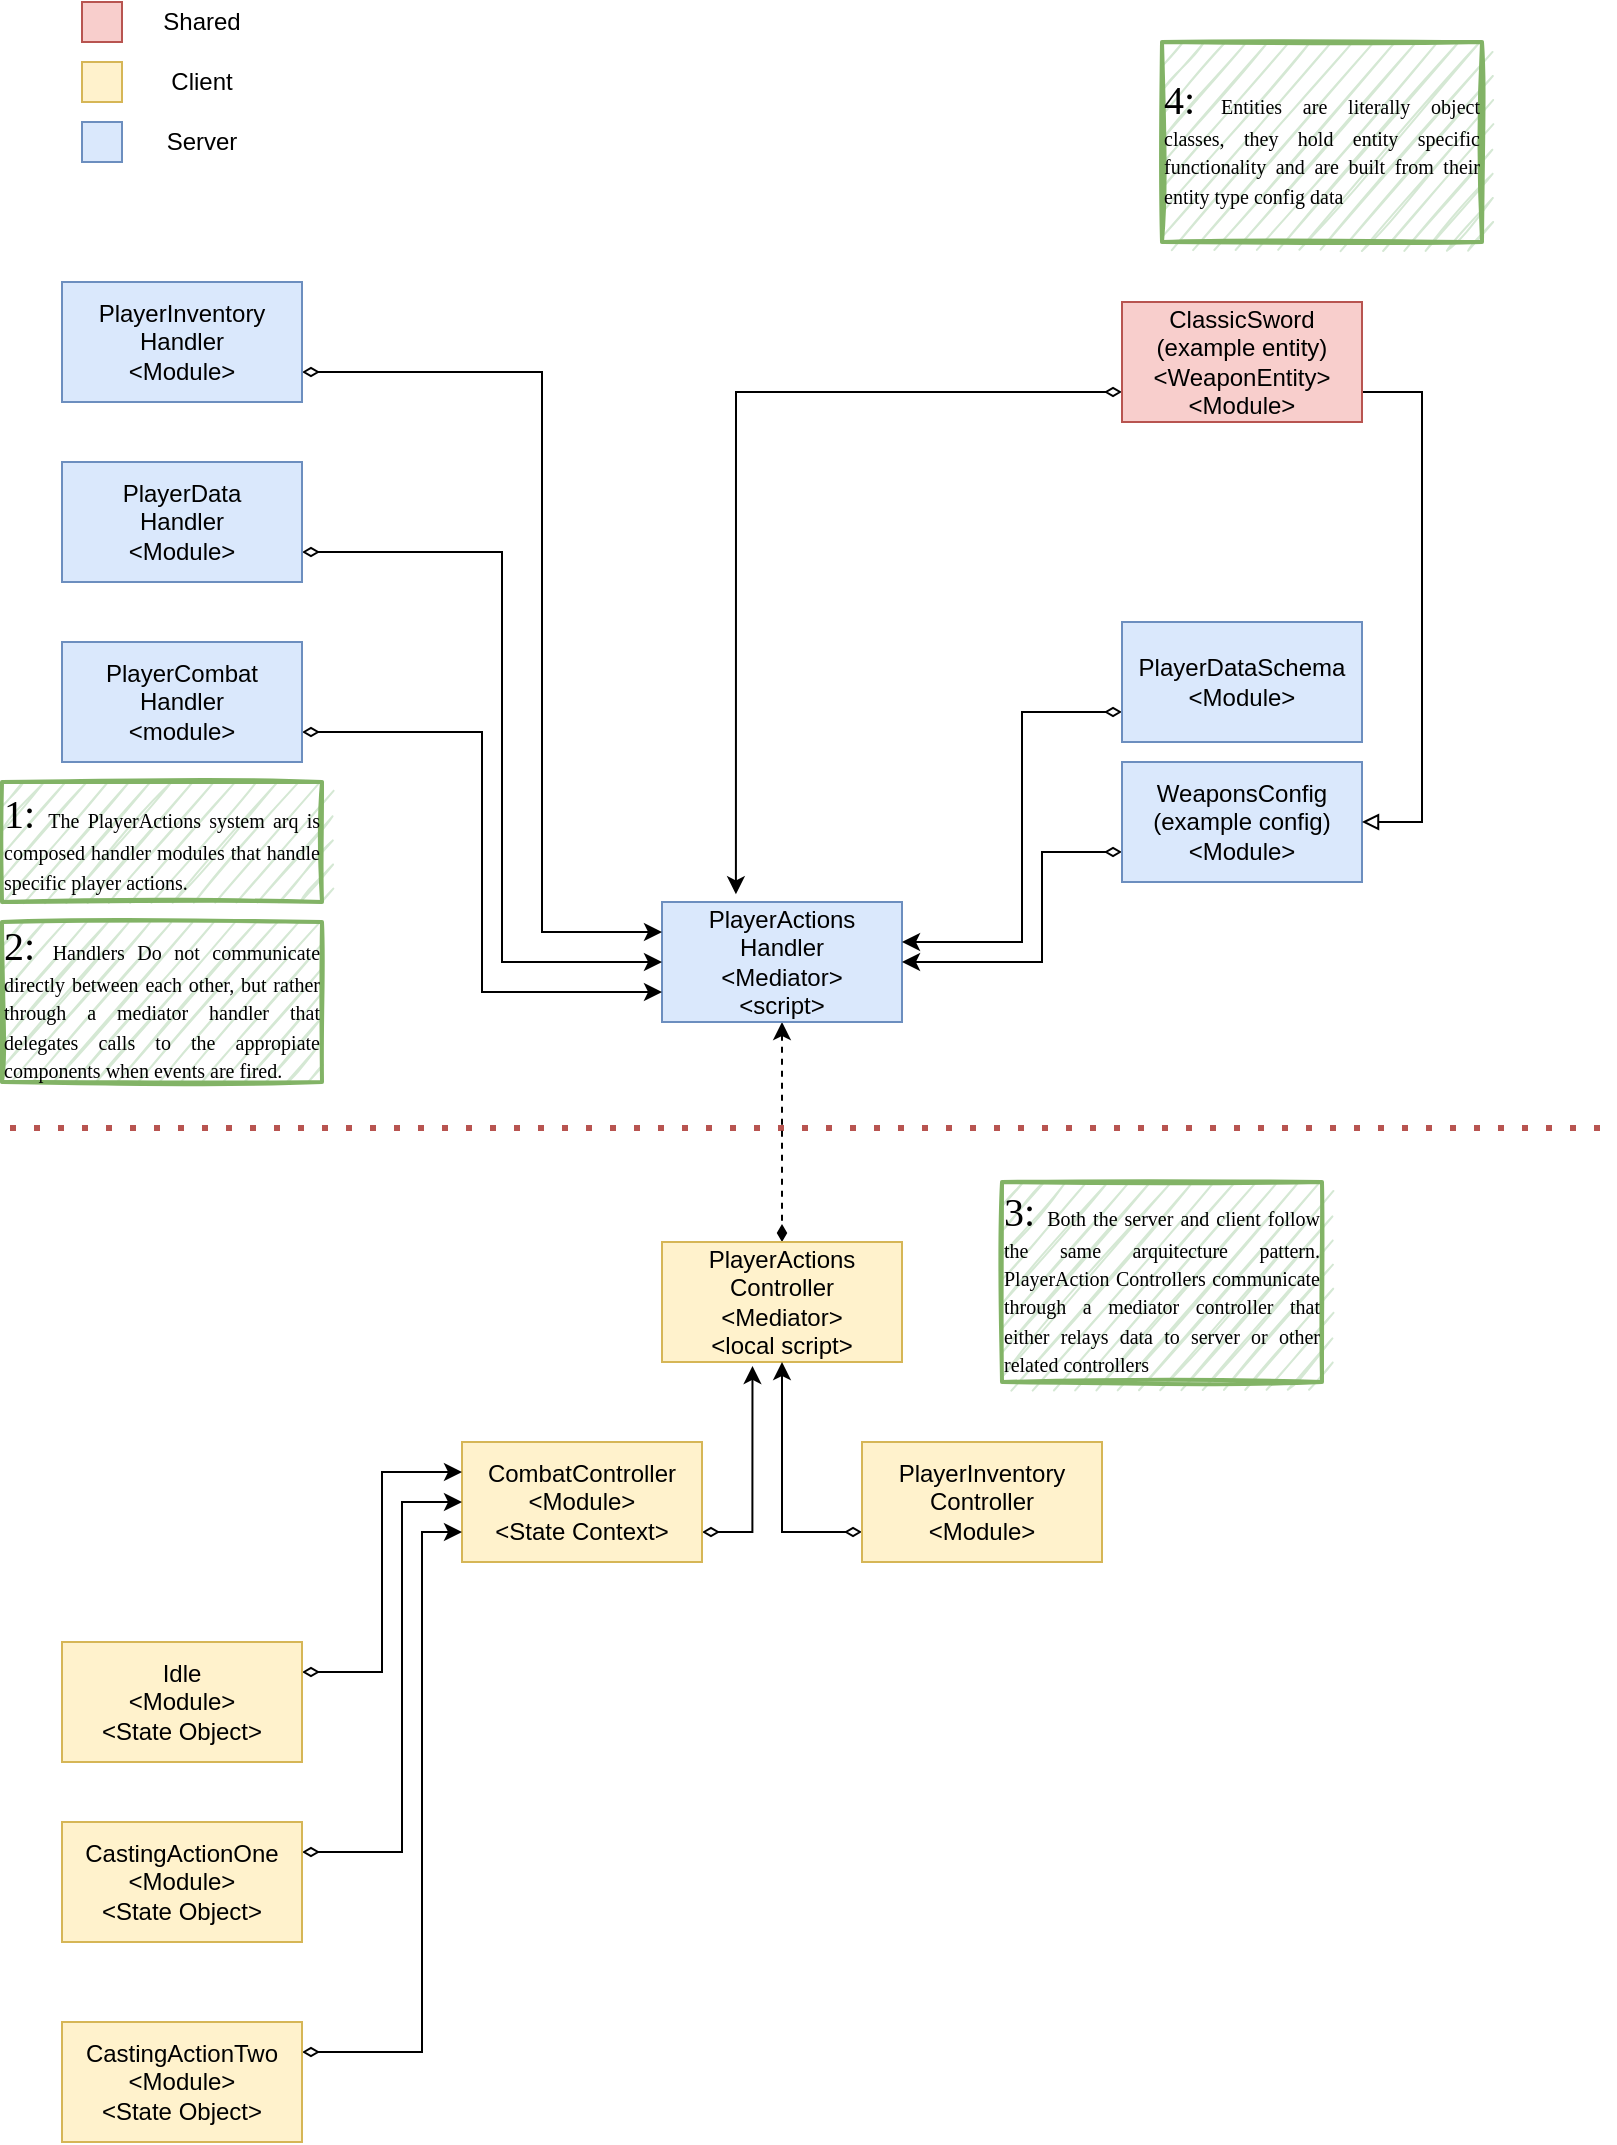 <mxfile version="16.5.1" type="device"><diagram id="Z6jfJSrzuQ4yX9-g9692" name="Page-1"><mxGraphModel dx="1673" dy="1008" grid="1" gridSize="10" guides="1" tooltips="1" connect="1" arrows="1" fold="1" page="1" pageScale="1" pageWidth="827" pageHeight="1169" math="0" shadow="0"><root><mxCell id="0"/><mxCell id="1" parent="0"/><mxCell id="Fjjx5UUYG98W5dSUSR7U-34" value="" style="endArrow=none;dashed=1;html=1;dashPattern=1 3;strokeWidth=3;rounded=0;fillColor=#f8cecc;strokeColor=#b85450;" parent="1" edge="1"><mxGeometry width="50" height="50" relative="1" as="geometry"><mxPoint x="14" y="583" as="sourcePoint"/><mxPoint x="814" y="583" as="targetPoint"/></mxGeometry></mxCell><mxCell id="szC_LOHvMGctoN0sE_mr-33" style="edgeStyle=orthogonalEdgeStyle;rounded=0;orthogonalLoop=1;jettySize=auto;html=1;entryX=0.5;entryY=0;entryDx=0;entryDy=0;startArrow=classic;startFill=1;endArrow=diamondThin;endFill=1;dashed=1;" parent="1" source="szC_LOHvMGctoN0sE_mr-1" target="szC_LOHvMGctoN0sE_mr-2" edge="1"><mxGeometry relative="1" as="geometry"/></mxCell><mxCell id="szC_LOHvMGctoN0sE_mr-1" value="PlayerActions&lt;br&gt;Handler&lt;br&gt;&amp;lt;Mediator&amp;gt;&lt;br&gt;&amp;lt;script&amp;gt;" style="rounded=0;whiteSpace=wrap;html=1;fillColor=#dae8fc;strokeColor=#6c8ebf;" parent="1" vertex="1"><mxGeometry x="340" y="470" width="120" height="60" as="geometry"/></mxCell><mxCell id="szC_LOHvMGctoN0sE_mr-2" value="PlayerActions&lt;br&gt;Controller&lt;br&gt;&amp;lt;Mediator&amp;gt;&lt;br&gt;&amp;lt;local script&amp;gt;" style="rounded=0;whiteSpace=wrap;html=1;fillColor=#fff2cc;strokeColor=#d6b656;" parent="1" vertex="1"><mxGeometry x="340" y="640" width="120" height="60" as="geometry"/></mxCell><mxCell id="szC_LOHvMGctoN0sE_mr-54" style="edgeStyle=orthogonalEdgeStyle;rounded=0;orthogonalLoop=1;jettySize=auto;html=1;exitX=1;exitY=0.75;exitDx=0;exitDy=0;entryX=0.377;entryY=1.033;entryDx=0;entryDy=0;entryPerimeter=0;startArrow=diamondThin;startFill=0;endArrow=classic;endFill=1;" parent="1" source="szC_LOHvMGctoN0sE_mr-4" target="szC_LOHvMGctoN0sE_mr-2" edge="1"><mxGeometry relative="1" as="geometry"/></mxCell><mxCell id="szC_LOHvMGctoN0sE_mr-4" value="CombatController&lt;br&gt;&amp;lt;Module&amp;gt;&lt;br&gt;&amp;lt;State Context&amp;gt;" style="rounded=0;whiteSpace=wrap;html=1;fillColor=#fff2cc;strokeColor=#d6b656;" parent="1" vertex="1"><mxGeometry x="240" y="740" width="120" height="60" as="geometry"/></mxCell><mxCell id="szC_LOHvMGctoN0sE_mr-11" style="edgeStyle=orthogonalEdgeStyle;rounded=0;orthogonalLoop=1;jettySize=auto;html=1;exitX=1;exitY=0.25;exitDx=0;exitDy=0;entryX=0;entryY=0.25;entryDx=0;entryDy=0;startArrow=diamondThin;startFill=0;" parent="1" source="szC_LOHvMGctoN0sE_mr-5" target="szC_LOHvMGctoN0sE_mr-4" edge="1"><mxGeometry relative="1" as="geometry"/></mxCell><mxCell id="szC_LOHvMGctoN0sE_mr-5" value="Idle&lt;br&gt;&amp;lt;Module&amp;gt;&lt;br&gt;&amp;lt;State Object&amp;gt;" style="rounded=0;whiteSpace=wrap;html=1;fillColor=#fff2cc;strokeColor=#d6b656;" parent="1" vertex="1"><mxGeometry x="40" y="840" width="120" height="60" as="geometry"/></mxCell><mxCell id="szC_LOHvMGctoN0sE_mr-12" style="edgeStyle=orthogonalEdgeStyle;rounded=0;orthogonalLoop=1;jettySize=auto;html=1;exitX=1;exitY=0.25;exitDx=0;exitDy=0;entryX=0;entryY=0.5;entryDx=0;entryDy=0;startArrow=diamondThin;startFill=0;" parent="1" source="szC_LOHvMGctoN0sE_mr-6" target="szC_LOHvMGctoN0sE_mr-4" edge="1"><mxGeometry relative="1" as="geometry"><Array as="points"><mxPoint x="210" y="945"/><mxPoint x="210" y="770"/></Array></mxGeometry></mxCell><mxCell id="szC_LOHvMGctoN0sE_mr-6" value="CastingActionOne&lt;br&gt;&amp;lt;Module&amp;gt;&lt;br&gt;&amp;lt;State Object&amp;gt;" style="rounded=0;whiteSpace=wrap;html=1;fillColor=#fff2cc;strokeColor=#d6b656;" parent="1" vertex="1"><mxGeometry x="40" y="930" width="120" height="60" as="geometry"/></mxCell><mxCell id="szC_LOHvMGctoN0sE_mr-13" style="edgeStyle=orthogonalEdgeStyle;rounded=0;orthogonalLoop=1;jettySize=auto;html=1;exitX=1;exitY=0.25;exitDx=0;exitDy=0;entryX=0;entryY=0.75;entryDx=0;entryDy=0;startArrow=diamondThin;startFill=0;" parent="1" source="szC_LOHvMGctoN0sE_mr-7" target="szC_LOHvMGctoN0sE_mr-4" edge="1"><mxGeometry relative="1" as="geometry"><Array as="points"><mxPoint x="220" y="1045"/><mxPoint x="220" y="785"/></Array></mxGeometry></mxCell><mxCell id="szC_LOHvMGctoN0sE_mr-7" value="CastingActionTwo&lt;br&gt;&amp;lt;Module&amp;gt;&lt;br&gt;&amp;lt;State Object&amp;gt;" style="rounded=0;whiteSpace=wrap;html=1;fillColor=#fff2cc;strokeColor=#d6b656;" parent="1" vertex="1"><mxGeometry x="40" y="1030" width="120" height="60" as="geometry"/></mxCell><mxCell id="szC_LOHvMGctoN0sE_mr-29" style="edgeStyle=orthogonalEdgeStyle;rounded=0;orthogonalLoop=1;jettySize=auto;html=1;exitX=1;exitY=0.75;exitDx=0;exitDy=0;entryX=0;entryY=0.75;entryDx=0;entryDy=0;startArrow=diamondThin;startFill=0;" parent="1" source="szC_LOHvMGctoN0sE_mr-16" target="szC_LOHvMGctoN0sE_mr-1" edge="1"><mxGeometry relative="1" as="geometry"/></mxCell><mxCell id="szC_LOHvMGctoN0sE_mr-16" value="PlayerCombat&lt;br&gt;Handler&lt;br&gt;&amp;lt;module&amp;gt;" style="rounded=0;whiteSpace=wrap;html=1;fillColor=#dae8fc;strokeColor=#6c8ebf;" parent="1" vertex="1"><mxGeometry x="40" y="340" width="120" height="60" as="geometry"/></mxCell><mxCell id="szC_LOHvMGctoN0sE_mr-30" style="edgeStyle=orthogonalEdgeStyle;rounded=0;orthogonalLoop=1;jettySize=auto;html=1;exitX=1;exitY=0.75;exitDx=0;exitDy=0;entryX=0;entryY=0.5;entryDx=0;entryDy=0;startArrow=diamondThin;startFill=0;" parent="1" source="szC_LOHvMGctoN0sE_mr-18" target="szC_LOHvMGctoN0sE_mr-1" edge="1"><mxGeometry relative="1" as="geometry"><Array as="points"><mxPoint x="260" y="295"/><mxPoint x="260" y="500"/></Array></mxGeometry></mxCell><mxCell id="szC_LOHvMGctoN0sE_mr-18" value="PlayerData&lt;br&gt;Handler&lt;br&gt;&amp;lt;Module&amp;gt;" style="rounded=0;whiteSpace=wrap;html=1;fillColor=#dae8fc;strokeColor=#6c8ebf;" parent="1" vertex="1"><mxGeometry x="40" y="250" width="120" height="60" as="geometry"/></mxCell><mxCell id="szC_LOHvMGctoN0sE_mr-38" style="edgeStyle=orthogonalEdgeStyle;rounded=0;orthogonalLoop=1;jettySize=auto;html=1;exitX=0;exitY=0.75;exitDx=0;exitDy=0;entryX=1;entryY=0.333;entryDx=0;entryDy=0;startArrow=diamondThin;startFill=0;endArrow=classic;endFill=1;entryPerimeter=0;" parent="1" source="szC_LOHvMGctoN0sE_mr-23" target="szC_LOHvMGctoN0sE_mr-1" edge="1"><mxGeometry relative="1" as="geometry"><Array as="points"><mxPoint x="520" y="375"/><mxPoint x="520" y="490"/></Array></mxGeometry></mxCell><mxCell id="szC_LOHvMGctoN0sE_mr-23" value="PlayerDataSchema&lt;br&gt;&amp;lt;Module&amp;gt;" style="rounded=0;whiteSpace=wrap;html=1;fillColor=#dae8fc;strokeColor=#6c8ebf;" parent="1" vertex="1"><mxGeometry x="570" y="330" width="120" height="60" as="geometry"/></mxCell><mxCell id="szC_LOHvMGctoN0sE_mr-28" style="edgeStyle=orthogonalEdgeStyle;rounded=0;orthogonalLoop=1;jettySize=auto;html=1;exitX=0;exitY=0.75;exitDx=0;exitDy=0;entryX=1;entryY=0.5;entryDx=0;entryDy=0;startArrow=diamondThin;startFill=0;" parent="1" source="szC_LOHvMGctoN0sE_mr-24" target="szC_LOHvMGctoN0sE_mr-1" edge="1"><mxGeometry relative="1" as="geometry"><Array as="points"><mxPoint x="530" y="445"/><mxPoint x="530" y="500"/></Array></mxGeometry></mxCell><mxCell id="szC_LOHvMGctoN0sE_mr-24" value="WeaponsConfig&lt;br&gt;(example config)&lt;br&gt;&amp;lt;Module&amp;gt;" style="rounded=0;whiteSpace=wrap;html=1;fillColor=#dae8fc;strokeColor=#6c8ebf;" parent="1" vertex="1"><mxGeometry x="570" y="400" width="120" height="60" as="geometry"/></mxCell><mxCell id="szC_LOHvMGctoN0sE_mr-39" style="edgeStyle=orthogonalEdgeStyle;rounded=0;orthogonalLoop=1;jettySize=auto;html=1;exitX=1;exitY=0.75;exitDx=0;exitDy=0;entryX=1;entryY=0.5;entryDx=0;entryDy=0;startArrow=none;startFill=0;endArrow=block;endFill=0;" parent="1" source="szC_LOHvMGctoN0sE_mr-31" target="szC_LOHvMGctoN0sE_mr-24" edge="1"><mxGeometry relative="1" as="geometry"><Array as="points"><mxPoint x="720" y="215"/><mxPoint x="720" y="430"/></Array></mxGeometry></mxCell><mxCell id="szC_LOHvMGctoN0sE_mr-41" style="edgeStyle=orthogonalEdgeStyle;rounded=0;orthogonalLoop=1;jettySize=auto;html=1;exitX=0;exitY=0.75;exitDx=0;exitDy=0;entryX=0.308;entryY=-0.064;entryDx=0;entryDy=0;entryPerimeter=0;startArrow=diamondThin;startFill=0;endArrow=classic;endFill=1;" parent="1" source="szC_LOHvMGctoN0sE_mr-31" target="szC_LOHvMGctoN0sE_mr-1" edge="1"><mxGeometry relative="1" as="geometry"/></mxCell><mxCell id="szC_LOHvMGctoN0sE_mr-31" value="ClassicSword&lt;br&gt;(example entity)&lt;br&gt;&amp;lt;WeaponEntity&amp;gt;&lt;br&gt;&amp;lt;Module&amp;gt;" style="rounded=0;whiteSpace=wrap;html=1;fillColor=#f8cecc;strokeColor=#b85450;" parent="1" vertex="1"><mxGeometry x="570" y="170" width="120" height="60" as="geometry"/></mxCell><mxCell id="szC_LOHvMGctoN0sE_mr-35" style="edgeStyle=orthogonalEdgeStyle;rounded=0;orthogonalLoop=1;jettySize=auto;html=1;exitX=1;exitY=0.75;exitDx=0;exitDy=0;entryX=0;entryY=0.25;entryDx=0;entryDy=0;startArrow=diamondThin;startFill=0;endArrow=classic;endFill=1;" parent="1" source="szC_LOHvMGctoN0sE_mr-34" target="szC_LOHvMGctoN0sE_mr-1" edge="1"><mxGeometry relative="1" as="geometry"><Array as="points"><mxPoint x="280" y="205"/><mxPoint x="280" y="485"/></Array></mxGeometry></mxCell><mxCell id="szC_LOHvMGctoN0sE_mr-34" value="PlayerInventory&lt;br&gt;Handler&lt;br&gt;&amp;lt;Module&amp;gt;" style="rounded=0;whiteSpace=wrap;html=1;fillColor=#dae8fc;strokeColor=#6c8ebf;" parent="1" vertex="1"><mxGeometry x="40" y="160" width="120" height="60" as="geometry"/></mxCell><mxCell id="szC_LOHvMGctoN0sE_mr-43" value="" style="rounded=0;whiteSpace=wrap;html=1;fillColor=#f8cecc;strokeColor=#b85450;" parent="1" vertex="1"><mxGeometry x="50" y="20" width="20" height="20" as="geometry"/></mxCell><mxCell id="szC_LOHvMGctoN0sE_mr-44" value="" style="rounded=0;whiteSpace=wrap;html=1;fillColor=#fff2cc;strokeColor=#d6b656;" parent="1" vertex="1"><mxGeometry x="50" y="50" width="20" height="20" as="geometry"/></mxCell><mxCell id="szC_LOHvMGctoN0sE_mr-45" value="" style="rounded=0;whiteSpace=wrap;html=1;fillColor=#dae8fc;strokeColor=#6c8ebf;" parent="1" vertex="1"><mxGeometry x="50" y="80" width="20" height="20" as="geometry"/></mxCell><mxCell id="szC_LOHvMGctoN0sE_mr-46" value="Client" style="text;html=1;strokeColor=none;fillColor=none;align=center;verticalAlign=middle;whiteSpace=wrap;rounded=0;" parent="1" vertex="1"><mxGeometry x="85" y="50" width="50" height="20" as="geometry"/></mxCell><mxCell id="szC_LOHvMGctoN0sE_mr-47" value="Shared" style="text;html=1;strokeColor=none;fillColor=none;align=center;verticalAlign=middle;whiteSpace=wrap;rounded=0;" parent="1" vertex="1"><mxGeometry x="85" y="20" width="50" height="20" as="geometry"/></mxCell><mxCell id="szC_LOHvMGctoN0sE_mr-48" value="Server" style="text;html=1;strokeColor=none;fillColor=none;align=center;verticalAlign=middle;whiteSpace=wrap;rounded=0;" parent="1" vertex="1"><mxGeometry x="85" y="80" width="50" height="20" as="geometry"/></mxCell><mxCell id="szC_LOHvMGctoN0sE_mr-56" style="edgeStyle=orthogonalEdgeStyle;rounded=0;orthogonalLoop=1;jettySize=auto;html=1;exitX=0;exitY=0.75;exitDx=0;exitDy=0;entryX=0.5;entryY=1;entryDx=0;entryDy=0;startArrow=diamondThin;startFill=0;endArrow=classic;endFill=1;" parent="1" source="szC_LOHvMGctoN0sE_mr-49" target="szC_LOHvMGctoN0sE_mr-2" edge="1"><mxGeometry relative="1" as="geometry"/></mxCell><mxCell id="szC_LOHvMGctoN0sE_mr-49" value="PlayerInventory&lt;br&gt;Controller&lt;br&gt;&amp;lt;Module&amp;gt;" style="rounded=0;whiteSpace=wrap;html=1;fillColor=#fff2cc;strokeColor=#d6b656;" parent="1" vertex="1"><mxGeometry x="440" y="740" width="120" height="60" as="geometry"/></mxCell><mxCell id="szC_LOHvMGctoN0sE_mr-57" value="&lt;div style=&quot;text-align: justify&quot;&gt;&lt;font face=&quot;Times New Roman&quot;&gt;&lt;span style=&quot;font-size: 20px&quot;&gt;1: &lt;/span&gt;&lt;span&gt;&lt;font style=&quot;font-size: 10px&quot;&gt;The PlayerActions system arq is composed handler modules that handle specific player actions.&lt;br&gt;&lt;/font&gt;&lt;/span&gt;&lt;/font&gt;&lt;/div&gt;" style="text;html=1;strokeColor=#82b366;fillColor=#d5e8d4;align=center;verticalAlign=middle;whiteSpace=wrap;rounded=0;sketch=1;strokeWidth=2;" parent="1" vertex="1"><mxGeometry x="10" y="410" width="160" height="60" as="geometry"/></mxCell><mxCell id="szC_LOHvMGctoN0sE_mr-64" value="&lt;div style=&quot;text-align: justify&quot;&gt;&lt;font face=&quot;Times New Roman&quot;&gt;&lt;span style=&quot;font-size: 20px&quot;&gt;2: &lt;/span&gt;&lt;span&gt;&lt;font style=&quot;font-size: 10px&quot;&gt;Handlers Do not communicate directly between each other, but rather through a mediator handler that delegates calls to the appropiate components when events are fired.&lt;br&gt;&lt;/font&gt;&lt;/span&gt;&lt;/font&gt;&lt;/div&gt;" style="text;html=1;strokeColor=#82b366;fillColor=#d5e8d4;align=center;verticalAlign=middle;whiteSpace=wrap;rounded=0;sketch=1;strokeWidth=2;" parent="1" vertex="1"><mxGeometry x="10" y="480" width="160" height="80" as="geometry"/></mxCell><mxCell id="szC_LOHvMGctoN0sE_mr-65" value="&lt;div style=&quot;text-align: justify&quot;&gt;&lt;font face=&quot;Times New Roman&quot;&gt;&lt;span style=&quot;font-size: 20px&quot;&gt;3: &lt;/span&gt;&lt;span&gt;&lt;font style=&quot;font-size: 10px&quot;&gt;Both the server and client follow the same arquitecture pattern. PlayerAction Controllers communicate through a mediator controller that either relays data to server or other related controllers&lt;br&gt;&lt;/font&gt;&lt;/span&gt;&lt;/font&gt;&lt;/div&gt;" style="text;html=1;strokeColor=#82b366;fillColor=#d5e8d4;align=center;verticalAlign=middle;whiteSpace=wrap;rounded=0;sketch=1;strokeWidth=2;" parent="1" vertex="1"><mxGeometry x="510" y="610" width="160" height="100" as="geometry"/></mxCell><mxCell id="szC_LOHvMGctoN0sE_mr-67" value="&lt;div style=&quot;text-align: justify&quot;&gt;&lt;font face=&quot;Times New Roman&quot;&gt;&lt;span style=&quot;font-size: 20px&quot;&gt;4: &lt;/span&gt;&lt;span&gt;&lt;font style=&quot;font-size: 10px&quot;&gt;Entities are literally object classes, they hold entity specific functionality and are built from their entity type config data&lt;br&gt;&lt;/font&gt;&lt;/span&gt;&lt;/font&gt;&lt;/div&gt;" style="text;html=1;strokeColor=#82b366;fillColor=#d5e8d4;align=center;verticalAlign=middle;whiteSpace=wrap;rounded=0;sketch=1;strokeWidth=2;" parent="1" vertex="1"><mxGeometry x="590" y="40" width="160" height="100" as="geometry"/></mxCell></root></mxGraphModel></diagram></mxfile>